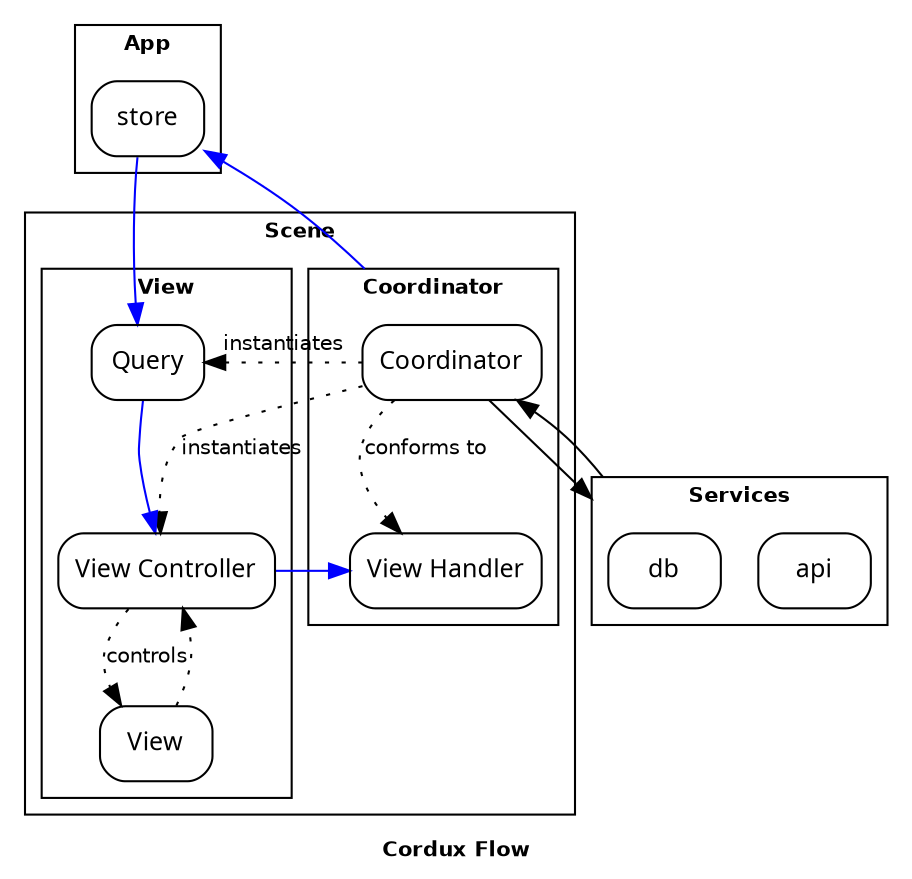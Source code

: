 digraph {
  label="Cordux Flow"
	compound=true
	outputorder=edgesfirst

  graph [fontsize=10 fontname="Helvetica-Bold"]
  node [shape=rect style="rounded" fontsize=12 fontname="Helvetica-Light"]
  edge [fontsize=10 fontname="Helvetica"]


  subgraph cluster_app {
    label="App"

    store
  }

  subgraph cluster_scene {
    label="Scene"

    subgraph cluster_coordinator {
      label="Coordinator"
      coordinator [label="Coordinator"]
      view_handler [label="View Handler"]
    }

    subgraph cluster_view {
      label="View"

      view_store_query [label="Query"]
      view_controller [label="View Controller"]
      view [label="View"]
    }
  }


  subgraph cluster_services {
    label="Services"

    api
    db
  }

  subgraph data_flow {
    edge [color="blue"]
    store -> view_store_query
    view_store_query -> view_controller
    view_controller -> view_handler
    coordinator -> store [ltail=cluster_coordinator]
  }

  subgraph relationships {
    edge [style="dotted"]

    coordinator -> view_handler [label="conforms to"]
    coordinator -> view_store_query [label="instantiates"]
    coordinator -> view_controller [label="instantiates"]


    view_controller -> view [label="controls"]
    view -> view_controller
  }

  coordinator -> db [weight=10;lhead=cluster_services]
  db -> coordinator [ltail=cluster_services]

  subgraph layout {
    edge [style="invis"]

    store -> view_store_query
    coordinator -> view_controller [weight=10]
    coordinator -> view_handler [weight=100]
  }
}
